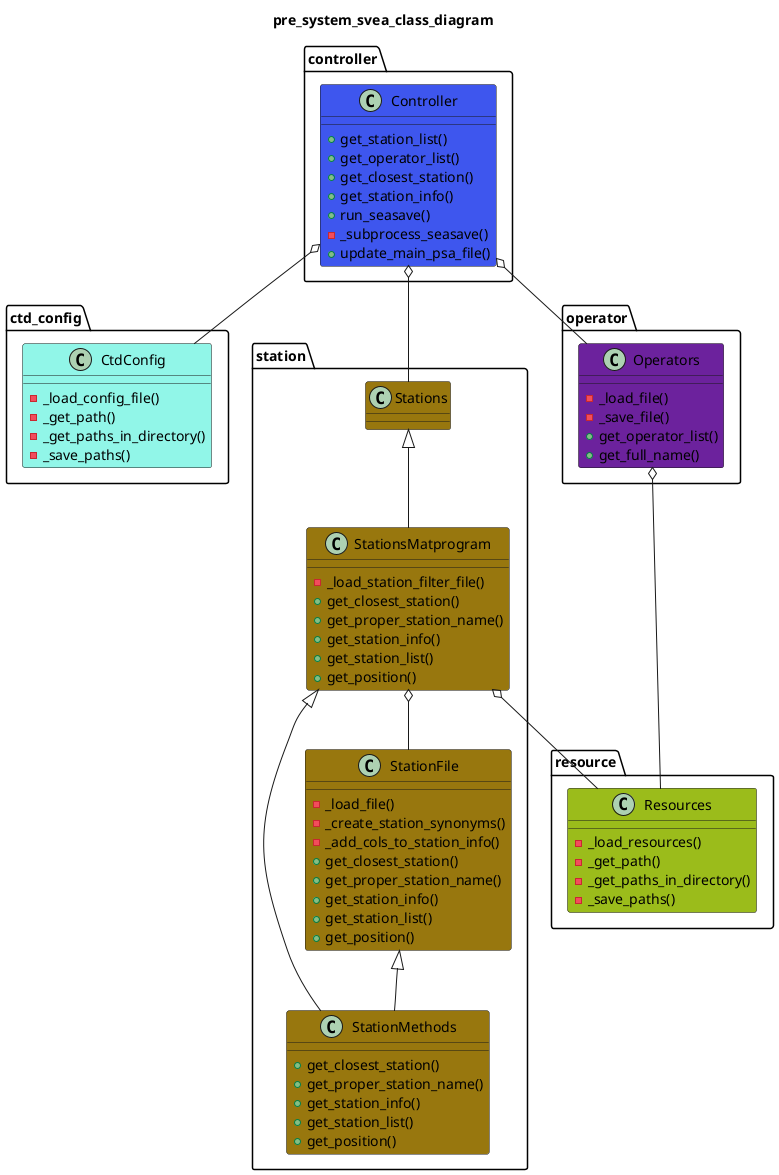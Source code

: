 @startuml

title pre_system_svea_class_diagram

class controller.Controller #3E56EE {
	+get_station_list()
	+get_operator_list()
	+get_closest_station()
	+get_station_info()
	+run_seasave()
	-_subprocess_seasave()
	+update_main_psa_file()
}

class ctd_config.CtdConfig #91F6E8 {
	-_load_config_file()
	-_get_path()
	-_get_paths_in_directory()
	-_save_paths()
}

class operator.Operators #6C229D {
	-_load_file()
	-_save_file()
	+get_operator_list()
	+get_full_name()
}

class resource.Resources #9BBC1B {
	-_load_resources()
	-_get_path()
	-_get_paths_in_directory()
	-_save_paths()
}

class station.StationMethods #98770E {
	+get_closest_station()
	+get_proper_station_name()
	+get_station_info()
	+get_station_list()
	+get_position()
}

class station.StationsMatprogram #98770E {
	-_load_station_filter_file()
	+get_closest_station()
	+get_proper_station_name()
	+get_station_info()
	+get_station_list()
	+get_position()
}

class station.StationFile #98770E {
	-_load_file()
	-_create_station_synonyms()
	-_add_cols_to_station_info()
	+get_closest_station()
	+get_proper_station_name()
	+get_station_info()
	+get_station_list()
	+get_position()
}

class station.Stations #98770E {
	
}


station.StationsMatprogram <|-- station.StationMethods

station.StationFile <|-- station.StationMethods

station.Stations <|-- station.StationsMatprogram

station.StationsMatprogram o-- station.StationFile
station.StationsMatprogram o-- resource.Resources

controller.Controller o-- ctd_config.CtdConfig
controller.Controller o-- operator.Operators
controller.Controller o-- station.Stations

operator.Operators o-- resource.Resources

@enduml